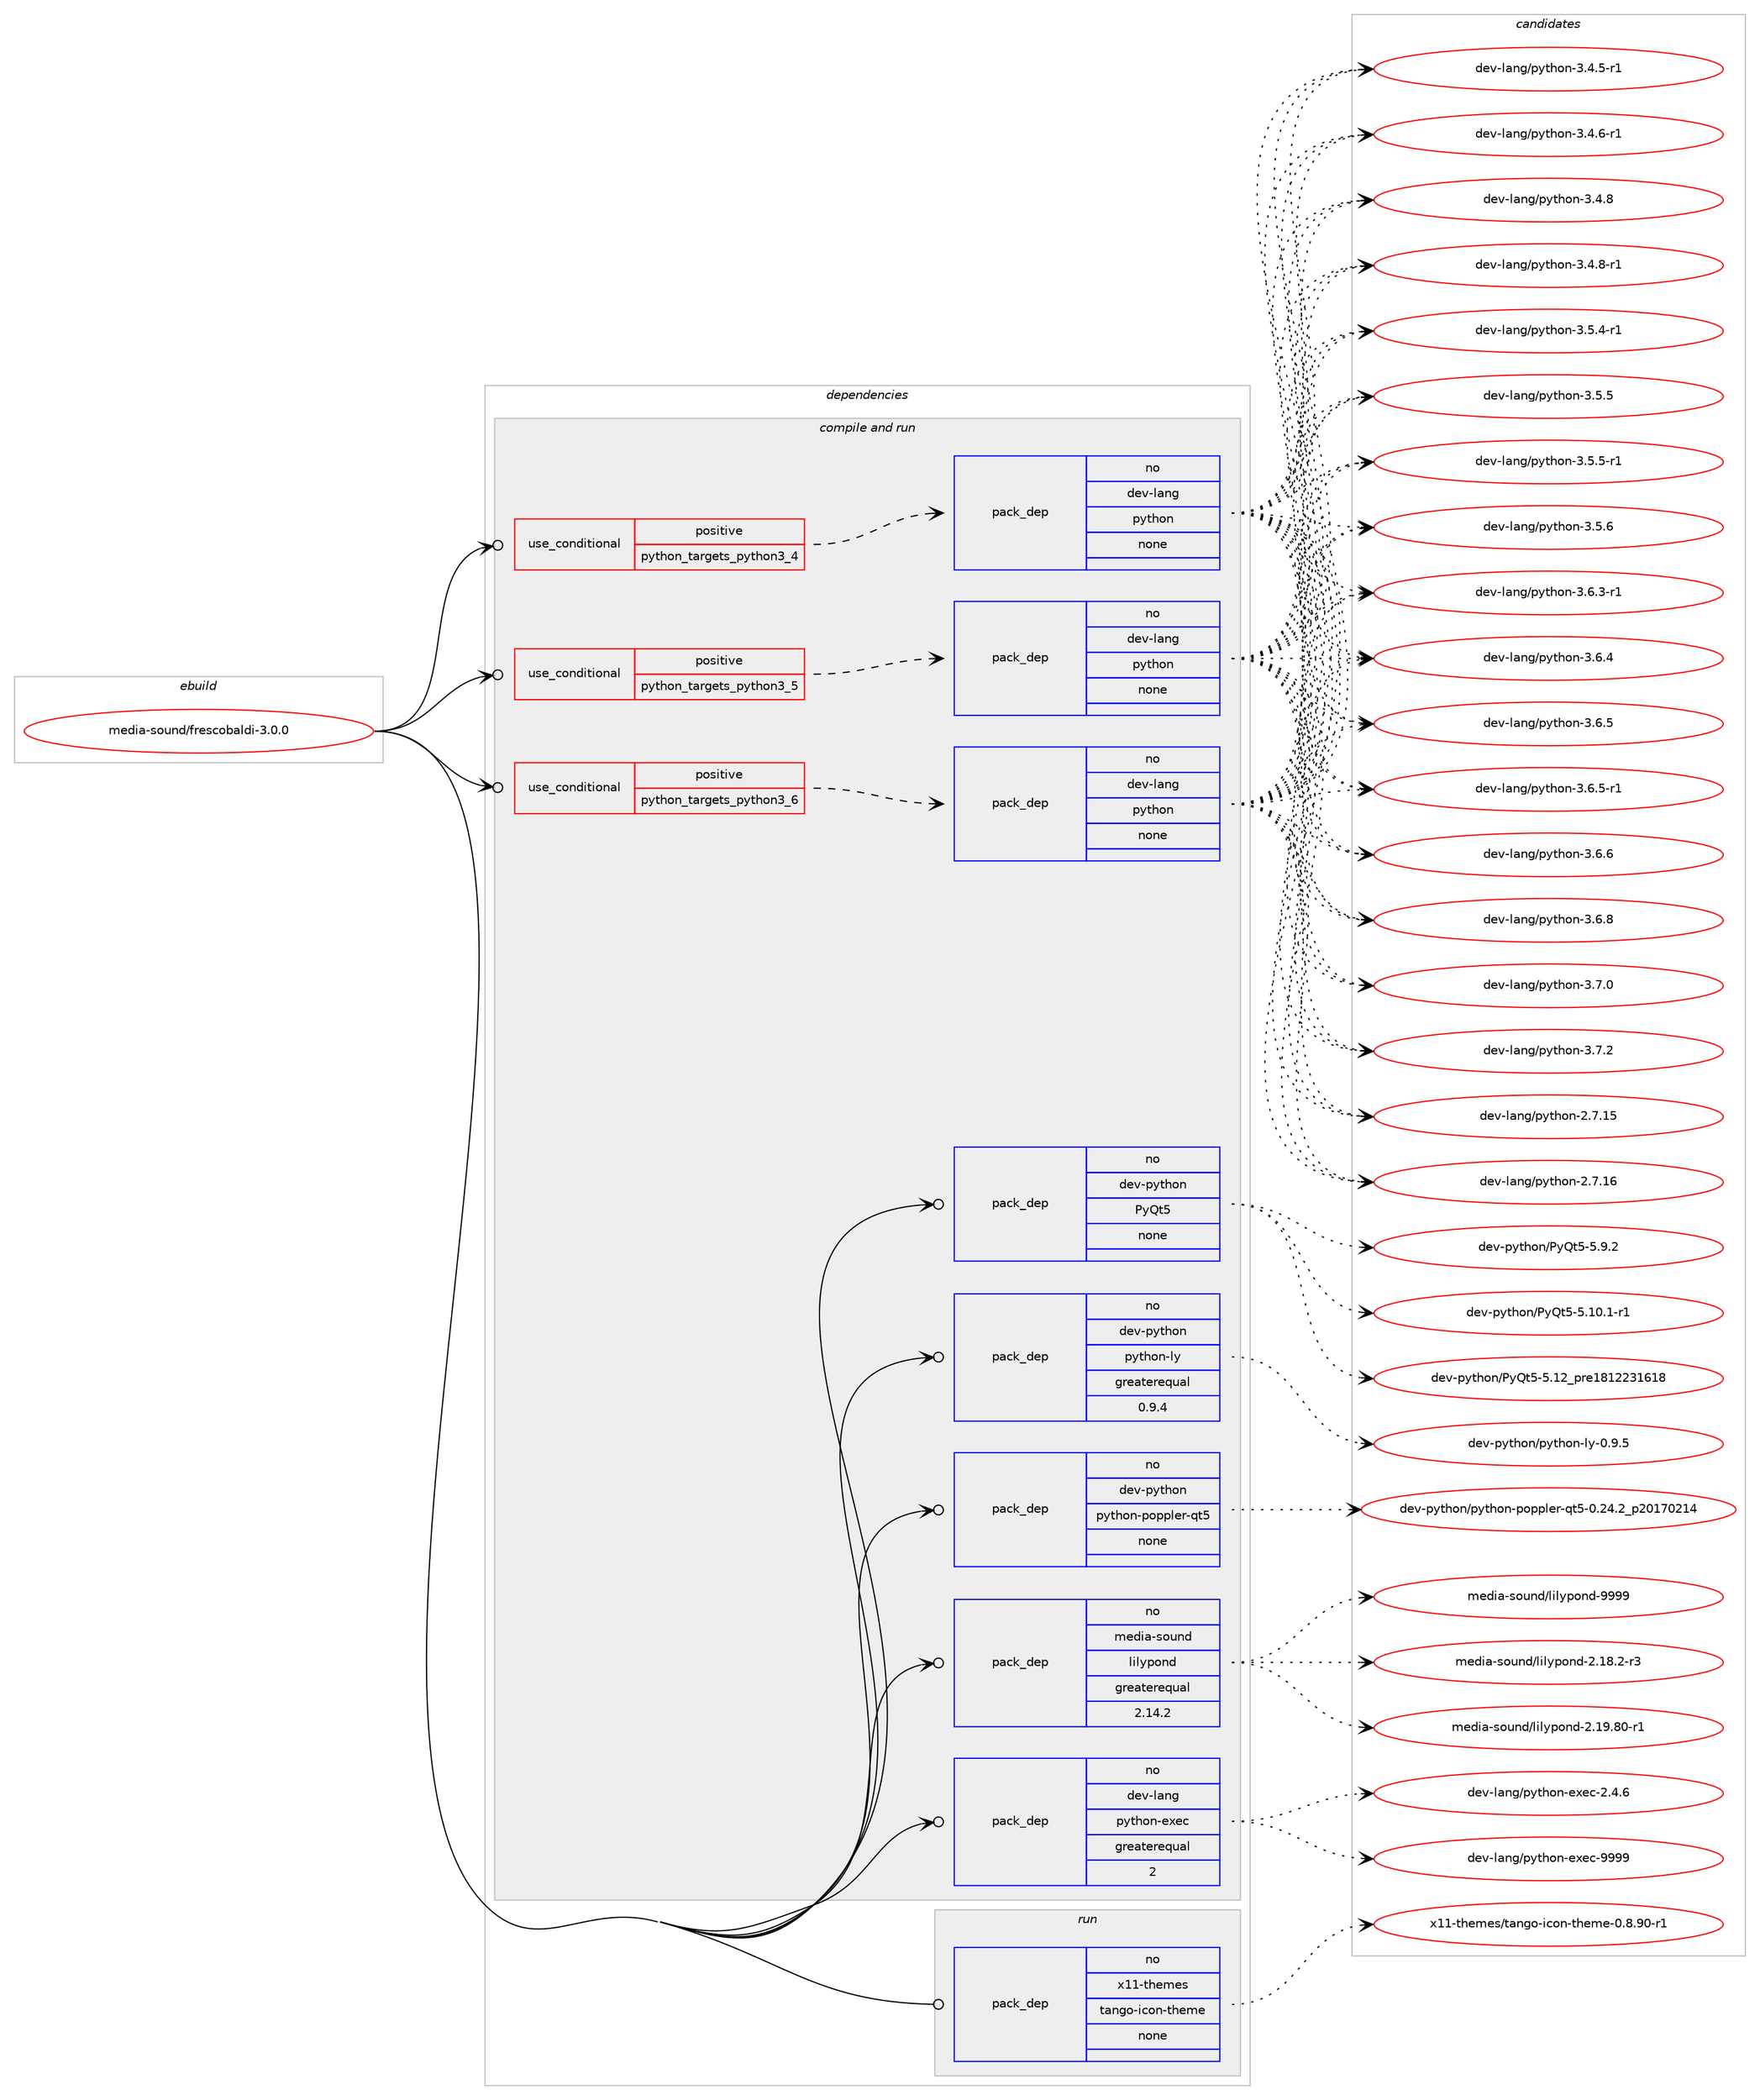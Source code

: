 digraph prolog {

# *************
# Graph options
# *************

newrank=true;
concentrate=true;
compound=true;
graph [rankdir=LR,fontname=Helvetica,fontsize=10,ranksep=1.5];#, ranksep=2.5, nodesep=0.2];
edge  [arrowhead=vee];
node  [fontname=Helvetica,fontsize=10];

# **********
# The ebuild
# **********

subgraph cluster_leftcol {
color=gray;
rank=same;
label=<<i>ebuild</i>>;
id [label="media-sound/frescobaldi-3.0.0", color=red, width=4, href="../media-sound/frescobaldi-3.0.0.svg"];
}

# ****************
# The dependencies
# ****************

subgraph cluster_midcol {
color=gray;
label=<<i>dependencies</i>>;
subgraph cluster_compile {
fillcolor="#eeeeee";
style=filled;
label=<<i>compile</i>>;
}
subgraph cluster_compileandrun {
fillcolor="#eeeeee";
style=filled;
label=<<i>compile and run</i>>;
subgraph cond437189 {
dependency1625926 [label=<<TABLE BORDER="0" CELLBORDER="1" CELLSPACING="0" CELLPADDING="4"><TR><TD ROWSPAN="3" CELLPADDING="10">use_conditional</TD></TR><TR><TD>positive</TD></TR><TR><TD>python_targets_python3_4</TD></TR></TABLE>>, shape=none, color=red];
subgraph pack1162498 {
dependency1625927 [label=<<TABLE BORDER="0" CELLBORDER="1" CELLSPACING="0" CELLPADDING="4" WIDTH="220"><TR><TD ROWSPAN="6" CELLPADDING="30">pack_dep</TD></TR><TR><TD WIDTH="110">no</TD></TR><TR><TD>dev-lang</TD></TR><TR><TD>python</TD></TR><TR><TD>none</TD></TR><TR><TD></TD></TR></TABLE>>, shape=none, color=blue];
}
dependency1625926:e -> dependency1625927:w [weight=20,style="dashed",arrowhead="vee"];
}
id:e -> dependency1625926:w [weight=20,style="solid",arrowhead="odotvee"];
subgraph cond437190 {
dependency1625928 [label=<<TABLE BORDER="0" CELLBORDER="1" CELLSPACING="0" CELLPADDING="4"><TR><TD ROWSPAN="3" CELLPADDING="10">use_conditional</TD></TR><TR><TD>positive</TD></TR><TR><TD>python_targets_python3_5</TD></TR></TABLE>>, shape=none, color=red];
subgraph pack1162499 {
dependency1625929 [label=<<TABLE BORDER="0" CELLBORDER="1" CELLSPACING="0" CELLPADDING="4" WIDTH="220"><TR><TD ROWSPAN="6" CELLPADDING="30">pack_dep</TD></TR><TR><TD WIDTH="110">no</TD></TR><TR><TD>dev-lang</TD></TR><TR><TD>python</TD></TR><TR><TD>none</TD></TR><TR><TD></TD></TR></TABLE>>, shape=none, color=blue];
}
dependency1625928:e -> dependency1625929:w [weight=20,style="dashed",arrowhead="vee"];
}
id:e -> dependency1625928:w [weight=20,style="solid",arrowhead="odotvee"];
subgraph cond437191 {
dependency1625930 [label=<<TABLE BORDER="0" CELLBORDER="1" CELLSPACING="0" CELLPADDING="4"><TR><TD ROWSPAN="3" CELLPADDING="10">use_conditional</TD></TR><TR><TD>positive</TD></TR><TR><TD>python_targets_python3_6</TD></TR></TABLE>>, shape=none, color=red];
subgraph pack1162500 {
dependency1625931 [label=<<TABLE BORDER="0" CELLBORDER="1" CELLSPACING="0" CELLPADDING="4" WIDTH="220"><TR><TD ROWSPAN="6" CELLPADDING="30">pack_dep</TD></TR><TR><TD WIDTH="110">no</TD></TR><TR><TD>dev-lang</TD></TR><TR><TD>python</TD></TR><TR><TD>none</TD></TR><TR><TD></TD></TR></TABLE>>, shape=none, color=blue];
}
dependency1625930:e -> dependency1625931:w [weight=20,style="dashed",arrowhead="vee"];
}
id:e -> dependency1625930:w [weight=20,style="solid",arrowhead="odotvee"];
subgraph pack1162501 {
dependency1625932 [label=<<TABLE BORDER="0" CELLBORDER="1" CELLSPACING="0" CELLPADDING="4" WIDTH="220"><TR><TD ROWSPAN="6" CELLPADDING="30">pack_dep</TD></TR><TR><TD WIDTH="110">no</TD></TR><TR><TD>dev-lang</TD></TR><TR><TD>python-exec</TD></TR><TR><TD>greaterequal</TD></TR><TR><TD>2</TD></TR></TABLE>>, shape=none, color=blue];
}
id:e -> dependency1625932:w [weight=20,style="solid",arrowhead="odotvee"];
subgraph pack1162502 {
dependency1625933 [label=<<TABLE BORDER="0" CELLBORDER="1" CELLSPACING="0" CELLPADDING="4" WIDTH="220"><TR><TD ROWSPAN="6" CELLPADDING="30">pack_dep</TD></TR><TR><TD WIDTH="110">no</TD></TR><TR><TD>dev-python</TD></TR><TR><TD>PyQt5</TD></TR><TR><TD>none</TD></TR><TR><TD></TD></TR></TABLE>>, shape=none, color=blue];
}
id:e -> dependency1625933:w [weight=20,style="solid",arrowhead="odotvee"];
subgraph pack1162503 {
dependency1625934 [label=<<TABLE BORDER="0" CELLBORDER="1" CELLSPACING="0" CELLPADDING="4" WIDTH="220"><TR><TD ROWSPAN="6" CELLPADDING="30">pack_dep</TD></TR><TR><TD WIDTH="110">no</TD></TR><TR><TD>dev-python</TD></TR><TR><TD>python-ly</TD></TR><TR><TD>greaterequal</TD></TR><TR><TD>0.9.4</TD></TR></TABLE>>, shape=none, color=blue];
}
id:e -> dependency1625934:w [weight=20,style="solid",arrowhead="odotvee"];
subgraph pack1162504 {
dependency1625935 [label=<<TABLE BORDER="0" CELLBORDER="1" CELLSPACING="0" CELLPADDING="4" WIDTH="220"><TR><TD ROWSPAN="6" CELLPADDING="30">pack_dep</TD></TR><TR><TD WIDTH="110">no</TD></TR><TR><TD>dev-python</TD></TR><TR><TD>python-poppler-qt5</TD></TR><TR><TD>none</TD></TR><TR><TD></TD></TR></TABLE>>, shape=none, color=blue];
}
id:e -> dependency1625935:w [weight=20,style="solid",arrowhead="odotvee"];
subgraph pack1162505 {
dependency1625936 [label=<<TABLE BORDER="0" CELLBORDER="1" CELLSPACING="0" CELLPADDING="4" WIDTH="220"><TR><TD ROWSPAN="6" CELLPADDING="30">pack_dep</TD></TR><TR><TD WIDTH="110">no</TD></TR><TR><TD>media-sound</TD></TR><TR><TD>lilypond</TD></TR><TR><TD>greaterequal</TD></TR><TR><TD>2.14.2</TD></TR></TABLE>>, shape=none, color=blue];
}
id:e -> dependency1625936:w [weight=20,style="solid",arrowhead="odotvee"];
}
subgraph cluster_run {
fillcolor="#eeeeee";
style=filled;
label=<<i>run</i>>;
subgraph pack1162506 {
dependency1625937 [label=<<TABLE BORDER="0" CELLBORDER="1" CELLSPACING="0" CELLPADDING="4" WIDTH="220"><TR><TD ROWSPAN="6" CELLPADDING="30">pack_dep</TD></TR><TR><TD WIDTH="110">no</TD></TR><TR><TD>x11-themes</TD></TR><TR><TD>tango-icon-theme</TD></TR><TR><TD>none</TD></TR><TR><TD></TD></TR></TABLE>>, shape=none, color=blue];
}
id:e -> dependency1625937:w [weight=20,style="solid",arrowhead="odot"];
}
}

# **************
# The candidates
# **************

subgraph cluster_choices {
rank=same;
color=gray;
label=<<i>candidates</i>>;

subgraph choice1162498 {
color=black;
nodesep=1;
choice10010111845108971101034711212111610411111045504655464953 [label="dev-lang/python-2.7.15", color=red, width=4,href="../dev-lang/python-2.7.15.svg"];
choice10010111845108971101034711212111610411111045504655464954 [label="dev-lang/python-2.7.16", color=red, width=4,href="../dev-lang/python-2.7.16.svg"];
choice1001011184510897110103471121211161041111104551465246534511449 [label="dev-lang/python-3.4.5-r1", color=red, width=4,href="../dev-lang/python-3.4.5-r1.svg"];
choice1001011184510897110103471121211161041111104551465246544511449 [label="dev-lang/python-3.4.6-r1", color=red, width=4,href="../dev-lang/python-3.4.6-r1.svg"];
choice100101118451089711010347112121116104111110455146524656 [label="dev-lang/python-3.4.8", color=red, width=4,href="../dev-lang/python-3.4.8.svg"];
choice1001011184510897110103471121211161041111104551465246564511449 [label="dev-lang/python-3.4.8-r1", color=red, width=4,href="../dev-lang/python-3.4.8-r1.svg"];
choice1001011184510897110103471121211161041111104551465346524511449 [label="dev-lang/python-3.5.4-r1", color=red, width=4,href="../dev-lang/python-3.5.4-r1.svg"];
choice100101118451089711010347112121116104111110455146534653 [label="dev-lang/python-3.5.5", color=red, width=4,href="../dev-lang/python-3.5.5.svg"];
choice1001011184510897110103471121211161041111104551465346534511449 [label="dev-lang/python-3.5.5-r1", color=red, width=4,href="../dev-lang/python-3.5.5-r1.svg"];
choice100101118451089711010347112121116104111110455146534654 [label="dev-lang/python-3.5.6", color=red, width=4,href="../dev-lang/python-3.5.6.svg"];
choice1001011184510897110103471121211161041111104551465446514511449 [label="dev-lang/python-3.6.3-r1", color=red, width=4,href="../dev-lang/python-3.6.3-r1.svg"];
choice100101118451089711010347112121116104111110455146544652 [label="dev-lang/python-3.6.4", color=red, width=4,href="../dev-lang/python-3.6.4.svg"];
choice100101118451089711010347112121116104111110455146544653 [label="dev-lang/python-3.6.5", color=red, width=4,href="../dev-lang/python-3.6.5.svg"];
choice1001011184510897110103471121211161041111104551465446534511449 [label="dev-lang/python-3.6.5-r1", color=red, width=4,href="../dev-lang/python-3.6.5-r1.svg"];
choice100101118451089711010347112121116104111110455146544654 [label="dev-lang/python-3.6.6", color=red, width=4,href="../dev-lang/python-3.6.6.svg"];
choice100101118451089711010347112121116104111110455146544656 [label="dev-lang/python-3.6.8", color=red, width=4,href="../dev-lang/python-3.6.8.svg"];
choice100101118451089711010347112121116104111110455146554648 [label="dev-lang/python-3.7.0", color=red, width=4,href="../dev-lang/python-3.7.0.svg"];
choice100101118451089711010347112121116104111110455146554650 [label="dev-lang/python-3.7.2", color=red, width=4,href="../dev-lang/python-3.7.2.svg"];
dependency1625927:e -> choice10010111845108971101034711212111610411111045504655464953:w [style=dotted,weight="100"];
dependency1625927:e -> choice10010111845108971101034711212111610411111045504655464954:w [style=dotted,weight="100"];
dependency1625927:e -> choice1001011184510897110103471121211161041111104551465246534511449:w [style=dotted,weight="100"];
dependency1625927:e -> choice1001011184510897110103471121211161041111104551465246544511449:w [style=dotted,weight="100"];
dependency1625927:e -> choice100101118451089711010347112121116104111110455146524656:w [style=dotted,weight="100"];
dependency1625927:e -> choice1001011184510897110103471121211161041111104551465246564511449:w [style=dotted,weight="100"];
dependency1625927:e -> choice1001011184510897110103471121211161041111104551465346524511449:w [style=dotted,weight="100"];
dependency1625927:e -> choice100101118451089711010347112121116104111110455146534653:w [style=dotted,weight="100"];
dependency1625927:e -> choice1001011184510897110103471121211161041111104551465346534511449:w [style=dotted,weight="100"];
dependency1625927:e -> choice100101118451089711010347112121116104111110455146534654:w [style=dotted,weight="100"];
dependency1625927:e -> choice1001011184510897110103471121211161041111104551465446514511449:w [style=dotted,weight="100"];
dependency1625927:e -> choice100101118451089711010347112121116104111110455146544652:w [style=dotted,weight="100"];
dependency1625927:e -> choice100101118451089711010347112121116104111110455146544653:w [style=dotted,weight="100"];
dependency1625927:e -> choice1001011184510897110103471121211161041111104551465446534511449:w [style=dotted,weight="100"];
dependency1625927:e -> choice100101118451089711010347112121116104111110455146544654:w [style=dotted,weight="100"];
dependency1625927:e -> choice100101118451089711010347112121116104111110455146544656:w [style=dotted,weight="100"];
dependency1625927:e -> choice100101118451089711010347112121116104111110455146554648:w [style=dotted,weight="100"];
dependency1625927:e -> choice100101118451089711010347112121116104111110455146554650:w [style=dotted,weight="100"];
}
subgraph choice1162499 {
color=black;
nodesep=1;
choice10010111845108971101034711212111610411111045504655464953 [label="dev-lang/python-2.7.15", color=red, width=4,href="../dev-lang/python-2.7.15.svg"];
choice10010111845108971101034711212111610411111045504655464954 [label="dev-lang/python-2.7.16", color=red, width=4,href="../dev-lang/python-2.7.16.svg"];
choice1001011184510897110103471121211161041111104551465246534511449 [label="dev-lang/python-3.4.5-r1", color=red, width=4,href="../dev-lang/python-3.4.5-r1.svg"];
choice1001011184510897110103471121211161041111104551465246544511449 [label="dev-lang/python-3.4.6-r1", color=red, width=4,href="../dev-lang/python-3.4.6-r1.svg"];
choice100101118451089711010347112121116104111110455146524656 [label="dev-lang/python-3.4.8", color=red, width=4,href="../dev-lang/python-3.4.8.svg"];
choice1001011184510897110103471121211161041111104551465246564511449 [label="dev-lang/python-3.4.8-r1", color=red, width=4,href="../dev-lang/python-3.4.8-r1.svg"];
choice1001011184510897110103471121211161041111104551465346524511449 [label="dev-lang/python-3.5.4-r1", color=red, width=4,href="../dev-lang/python-3.5.4-r1.svg"];
choice100101118451089711010347112121116104111110455146534653 [label="dev-lang/python-3.5.5", color=red, width=4,href="../dev-lang/python-3.5.5.svg"];
choice1001011184510897110103471121211161041111104551465346534511449 [label="dev-lang/python-3.5.5-r1", color=red, width=4,href="../dev-lang/python-3.5.5-r1.svg"];
choice100101118451089711010347112121116104111110455146534654 [label="dev-lang/python-3.5.6", color=red, width=4,href="../dev-lang/python-3.5.6.svg"];
choice1001011184510897110103471121211161041111104551465446514511449 [label="dev-lang/python-3.6.3-r1", color=red, width=4,href="../dev-lang/python-3.6.3-r1.svg"];
choice100101118451089711010347112121116104111110455146544652 [label="dev-lang/python-3.6.4", color=red, width=4,href="../dev-lang/python-3.6.4.svg"];
choice100101118451089711010347112121116104111110455146544653 [label="dev-lang/python-3.6.5", color=red, width=4,href="../dev-lang/python-3.6.5.svg"];
choice1001011184510897110103471121211161041111104551465446534511449 [label="dev-lang/python-3.6.5-r1", color=red, width=4,href="../dev-lang/python-3.6.5-r1.svg"];
choice100101118451089711010347112121116104111110455146544654 [label="dev-lang/python-3.6.6", color=red, width=4,href="../dev-lang/python-3.6.6.svg"];
choice100101118451089711010347112121116104111110455146544656 [label="dev-lang/python-3.6.8", color=red, width=4,href="../dev-lang/python-3.6.8.svg"];
choice100101118451089711010347112121116104111110455146554648 [label="dev-lang/python-3.7.0", color=red, width=4,href="../dev-lang/python-3.7.0.svg"];
choice100101118451089711010347112121116104111110455146554650 [label="dev-lang/python-3.7.2", color=red, width=4,href="../dev-lang/python-3.7.2.svg"];
dependency1625929:e -> choice10010111845108971101034711212111610411111045504655464953:w [style=dotted,weight="100"];
dependency1625929:e -> choice10010111845108971101034711212111610411111045504655464954:w [style=dotted,weight="100"];
dependency1625929:e -> choice1001011184510897110103471121211161041111104551465246534511449:w [style=dotted,weight="100"];
dependency1625929:e -> choice1001011184510897110103471121211161041111104551465246544511449:w [style=dotted,weight="100"];
dependency1625929:e -> choice100101118451089711010347112121116104111110455146524656:w [style=dotted,weight="100"];
dependency1625929:e -> choice1001011184510897110103471121211161041111104551465246564511449:w [style=dotted,weight="100"];
dependency1625929:e -> choice1001011184510897110103471121211161041111104551465346524511449:w [style=dotted,weight="100"];
dependency1625929:e -> choice100101118451089711010347112121116104111110455146534653:w [style=dotted,weight="100"];
dependency1625929:e -> choice1001011184510897110103471121211161041111104551465346534511449:w [style=dotted,weight="100"];
dependency1625929:e -> choice100101118451089711010347112121116104111110455146534654:w [style=dotted,weight="100"];
dependency1625929:e -> choice1001011184510897110103471121211161041111104551465446514511449:w [style=dotted,weight="100"];
dependency1625929:e -> choice100101118451089711010347112121116104111110455146544652:w [style=dotted,weight="100"];
dependency1625929:e -> choice100101118451089711010347112121116104111110455146544653:w [style=dotted,weight="100"];
dependency1625929:e -> choice1001011184510897110103471121211161041111104551465446534511449:w [style=dotted,weight="100"];
dependency1625929:e -> choice100101118451089711010347112121116104111110455146544654:w [style=dotted,weight="100"];
dependency1625929:e -> choice100101118451089711010347112121116104111110455146544656:w [style=dotted,weight="100"];
dependency1625929:e -> choice100101118451089711010347112121116104111110455146554648:w [style=dotted,weight="100"];
dependency1625929:e -> choice100101118451089711010347112121116104111110455146554650:w [style=dotted,weight="100"];
}
subgraph choice1162500 {
color=black;
nodesep=1;
choice10010111845108971101034711212111610411111045504655464953 [label="dev-lang/python-2.7.15", color=red, width=4,href="../dev-lang/python-2.7.15.svg"];
choice10010111845108971101034711212111610411111045504655464954 [label="dev-lang/python-2.7.16", color=red, width=4,href="../dev-lang/python-2.7.16.svg"];
choice1001011184510897110103471121211161041111104551465246534511449 [label="dev-lang/python-3.4.5-r1", color=red, width=4,href="../dev-lang/python-3.4.5-r1.svg"];
choice1001011184510897110103471121211161041111104551465246544511449 [label="dev-lang/python-3.4.6-r1", color=red, width=4,href="../dev-lang/python-3.4.6-r1.svg"];
choice100101118451089711010347112121116104111110455146524656 [label="dev-lang/python-3.4.8", color=red, width=4,href="../dev-lang/python-3.4.8.svg"];
choice1001011184510897110103471121211161041111104551465246564511449 [label="dev-lang/python-3.4.8-r1", color=red, width=4,href="../dev-lang/python-3.4.8-r1.svg"];
choice1001011184510897110103471121211161041111104551465346524511449 [label="dev-lang/python-3.5.4-r1", color=red, width=4,href="../dev-lang/python-3.5.4-r1.svg"];
choice100101118451089711010347112121116104111110455146534653 [label="dev-lang/python-3.5.5", color=red, width=4,href="../dev-lang/python-3.5.5.svg"];
choice1001011184510897110103471121211161041111104551465346534511449 [label="dev-lang/python-3.5.5-r1", color=red, width=4,href="../dev-lang/python-3.5.5-r1.svg"];
choice100101118451089711010347112121116104111110455146534654 [label="dev-lang/python-3.5.6", color=red, width=4,href="../dev-lang/python-3.5.6.svg"];
choice1001011184510897110103471121211161041111104551465446514511449 [label="dev-lang/python-3.6.3-r1", color=red, width=4,href="../dev-lang/python-3.6.3-r1.svg"];
choice100101118451089711010347112121116104111110455146544652 [label="dev-lang/python-3.6.4", color=red, width=4,href="../dev-lang/python-3.6.4.svg"];
choice100101118451089711010347112121116104111110455146544653 [label="dev-lang/python-3.6.5", color=red, width=4,href="../dev-lang/python-3.6.5.svg"];
choice1001011184510897110103471121211161041111104551465446534511449 [label="dev-lang/python-3.6.5-r1", color=red, width=4,href="../dev-lang/python-3.6.5-r1.svg"];
choice100101118451089711010347112121116104111110455146544654 [label="dev-lang/python-3.6.6", color=red, width=4,href="../dev-lang/python-3.6.6.svg"];
choice100101118451089711010347112121116104111110455146544656 [label="dev-lang/python-3.6.8", color=red, width=4,href="../dev-lang/python-3.6.8.svg"];
choice100101118451089711010347112121116104111110455146554648 [label="dev-lang/python-3.7.0", color=red, width=4,href="../dev-lang/python-3.7.0.svg"];
choice100101118451089711010347112121116104111110455146554650 [label="dev-lang/python-3.7.2", color=red, width=4,href="../dev-lang/python-3.7.2.svg"];
dependency1625931:e -> choice10010111845108971101034711212111610411111045504655464953:w [style=dotted,weight="100"];
dependency1625931:e -> choice10010111845108971101034711212111610411111045504655464954:w [style=dotted,weight="100"];
dependency1625931:e -> choice1001011184510897110103471121211161041111104551465246534511449:w [style=dotted,weight="100"];
dependency1625931:e -> choice1001011184510897110103471121211161041111104551465246544511449:w [style=dotted,weight="100"];
dependency1625931:e -> choice100101118451089711010347112121116104111110455146524656:w [style=dotted,weight="100"];
dependency1625931:e -> choice1001011184510897110103471121211161041111104551465246564511449:w [style=dotted,weight="100"];
dependency1625931:e -> choice1001011184510897110103471121211161041111104551465346524511449:w [style=dotted,weight="100"];
dependency1625931:e -> choice100101118451089711010347112121116104111110455146534653:w [style=dotted,weight="100"];
dependency1625931:e -> choice1001011184510897110103471121211161041111104551465346534511449:w [style=dotted,weight="100"];
dependency1625931:e -> choice100101118451089711010347112121116104111110455146534654:w [style=dotted,weight="100"];
dependency1625931:e -> choice1001011184510897110103471121211161041111104551465446514511449:w [style=dotted,weight="100"];
dependency1625931:e -> choice100101118451089711010347112121116104111110455146544652:w [style=dotted,weight="100"];
dependency1625931:e -> choice100101118451089711010347112121116104111110455146544653:w [style=dotted,weight="100"];
dependency1625931:e -> choice1001011184510897110103471121211161041111104551465446534511449:w [style=dotted,weight="100"];
dependency1625931:e -> choice100101118451089711010347112121116104111110455146544654:w [style=dotted,weight="100"];
dependency1625931:e -> choice100101118451089711010347112121116104111110455146544656:w [style=dotted,weight="100"];
dependency1625931:e -> choice100101118451089711010347112121116104111110455146554648:w [style=dotted,weight="100"];
dependency1625931:e -> choice100101118451089711010347112121116104111110455146554650:w [style=dotted,weight="100"];
}
subgraph choice1162501 {
color=black;
nodesep=1;
choice1001011184510897110103471121211161041111104510112010199455046524654 [label="dev-lang/python-exec-2.4.6", color=red, width=4,href="../dev-lang/python-exec-2.4.6.svg"];
choice10010111845108971101034711212111610411111045101120101994557575757 [label="dev-lang/python-exec-9999", color=red, width=4,href="../dev-lang/python-exec-9999.svg"];
dependency1625932:e -> choice1001011184510897110103471121211161041111104510112010199455046524654:w [style=dotted,weight="100"];
dependency1625932:e -> choice10010111845108971101034711212111610411111045101120101994557575757:w [style=dotted,weight="100"];
}
subgraph choice1162502 {
color=black;
nodesep=1;
choice1001011184511212111610411111047801218111653455346494846494511449 [label="dev-python/PyQt5-5.10.1-r1", color=red, width=4,href="../dev-python/PyQt5-5.10.1-r1.svg"];
choice100101118451121211161041111104780121811165345534649509511211410149564950505149544956 [label="dev-python/PyQt5-5.12_pre1812231618", color=red, width=4,href="../dev-python/PyQt5-5.12_pre1812231618.svg"];
choice1001011184511212111610411111047801218111653455346574650 [label="dev-python/PyQt5-5.9.2", color=red, width=4,href="../dev-python/PyQt5-5.9.2.svg"];
dependency1625933:e -> choice1001011184511212111610411111047801218111653455346494846494511449:w [style=dotted,weight="100"];
dependency1625933:e -> choice100101118451121211161041111104780121811165345534649509511211410149564950505149544956:w [style=dotted,weight="100"];
dependency1625933:e -> choice1001011184511212111610411111047801218111653455346574650:w [style=dotted,weight="100"];
}
subgraph choice1162503 {
color=black;
nodesep=1;
choice100101118451121211161041111104711212111610411111045108121454846574653 [label="dev-python/python-ly-0.9.5", color=red, width=4,href="../dev-python/python-ly-0.9.5.svg"];
dependency1625934:e -> choice100101118451121211161041111104711212111610411111045108121454846574653:w [style=dotted,weight="100"];
}
subgraph choice1162504 {
color=black;
nodesep=1;
choice100101118451121211161041111104711212111610411111045112111112112108101114451131165345484650524650951125048495548504952 [label="dev-python/python-poppler-qt5-0.24.2_p20170214", color=red, width=4,href="../dev-python/python-poppler-qt5-0.24.2_p20170214.svg"];
dependency1625935:e -> choice100101118451121211161041111104711212111610411111045112111112112108101114451131165345484650524650951125048495548504952:w [style=dotted,weight="100"];
}
subgraph choice1162505 {
color=black;
nodesep=1;
choice109101100105974511511111711010047108105108121112111110100455046495646504511451 [label="media-sound/lilypond-2.18.2-r3", color=red, width=4,href="../media-sound/lilypond-2.18.2-r3.svg"];
choice10910110010597451151111171101004710810510812111211111010045504649574656484511449 [label="media-sound/lilypond-2.19.80-r1", color=red, width=4,href="../media-sound/lilypond-2.19.80-r1.svg"];
choice1091011001059745115111117110100471081051081211121111101004557575757 [label="media-sound/lilypond-9999", color=red, width=4,href="../media-sound/lilypond-9999.svg"];
dependency1625936:e -> choice109101100105974511511111711010047108105108121112111110100455046495646504511451:w [style=dotted,weight="100"];
dependency1625936:e -> choice10910110010597451151111171101004710810510812111211111010045504649574656484511449:w [style=dotted,weight="100"];
dependency1625936:e -> choice1091011001059745115111117110100471081051081211121111101004557575757:w [style=dotted,weight="100"];
}
subgraph choice1162506 {
color=black;
nodesep=1;
choice1204949451161041011091011154711697110103111451059911111045116104101109101454846564657484511449 [label="x11-themes/tango-icon-theme-0.8.90-r1", color=red, width=4,href="../x11-themes/tango-icon-theme-0.8.90-r1.svg"];
dependency1625937:e -> choice1204949451161041011091011154711697110103111451059911111045116104101109101454846564657484511449:w [style=dotted,weight="100"];
}
}

}
